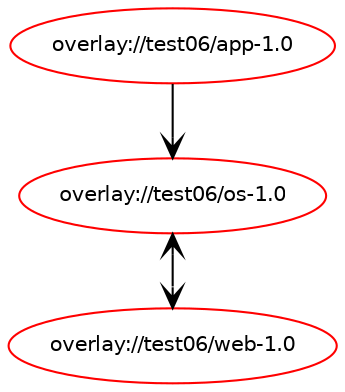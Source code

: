 digraph prolog {

newrank=true;
concentrate=true;
compound=true;
graph [rankdir=TD];#, ranksep=2.5, nodesep=0.2];
edge  [arrowhead=vee];
node  [fontname=Helvetica,fontsize=10];

"overlay://test06/app-1.0" [color=red, href="../test06/app-1.0-depend.svg"];
"overlay://test06/app-1.0" -> "overlay://test06/os-1.0"
"overlay://test06/os-1.0" [color=red, href="../test06/os-1.0-depend.svg"];
"overlay://test06/os-1.0" -> "overlay://test06/web-1.0"
"overlay://test06/web-1.0" [color=red, href="../test06/web-1.0-depend.svg"];
"overlay://test06/web-1.0" -> "overlay://test06/os-1.0"
}
